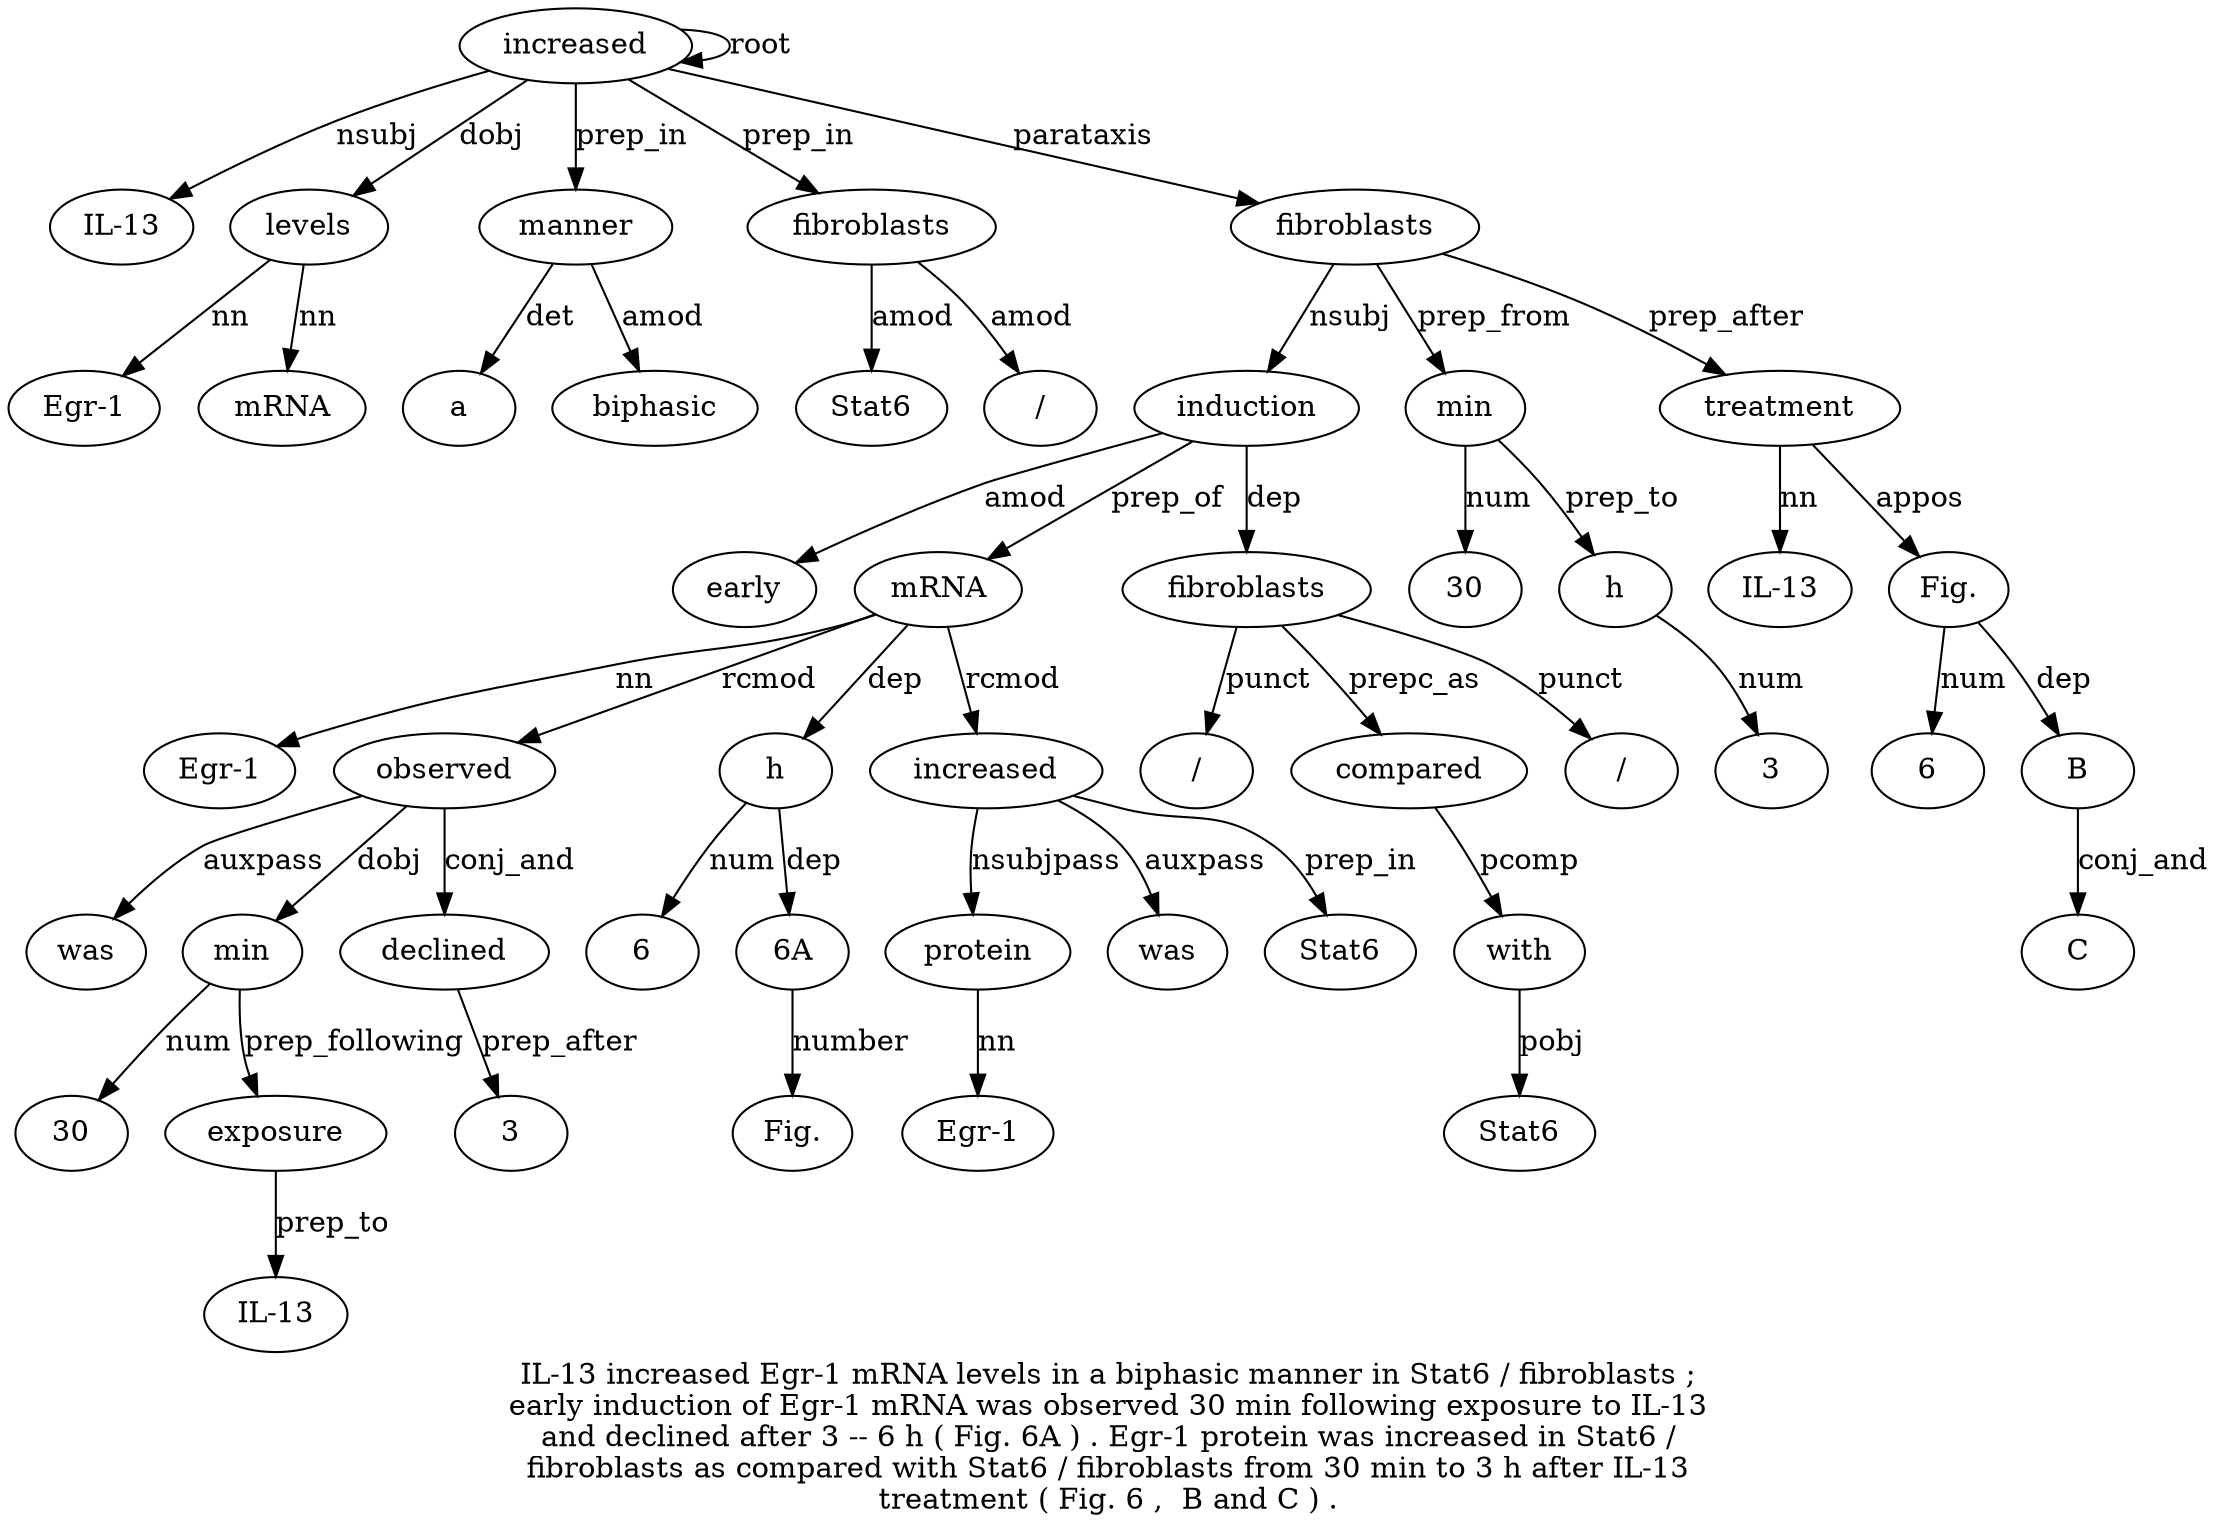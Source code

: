 digraph "IL-13 increased Egr-1 mRNA levels in a biphasic manner in Stat6 / fibroblasts ; early induction of Egr-1 mRNA was observed 30 min following exposure to IL-13 and declined after 3 -- 6 h ( Fig. 6A ) . Egr-1 protein was increased in Stat6 / fibroblasts as compared with Stat6 / fibroblasts from 30 min to 3 h after IL-13 treatment ( Fig. 6 ,  B and C ) ." {
label="IL-13 increased Egr-1 mRNA levels in a biphasic manner in Stat6 / fibroblasts ;
early induction of Egr-1 mRNA was observed 30 min following exposure to IL-13
and declined after 3 -- 6 h ( Fig. 6A ) . Egr-1 protein was increased in Stat6 /
fibroblasts as compared with Stat6 / fibroblasts from 30 min to 3 h after IL-13
treatment ( Fig. 6 ,  B and C ) .";
increased2 [style=filled, fillcolor=white, label=increased];
"IL-13" [style=filled, fillcolor=white, label="IL-13"];
increased2 -> "IL-13"  [label=nsubj];
increased2 -> increased2  [label=root];
levels5 [style=filled, fillcolor=white, label=levels];
"Egr-13" [style=filled, fillcolor=white, label="Egr-1"];
levels5 -> "Egr-13"  [label=nn];
mRNA4 [style=filled, fillcolor=white, label=mRNA];
levels5 -> mRNA4  [label=nn];
increased2 -> levels5  [label=dobj];
manner9 [style=filled, fillcolor=white, label=manner];
a7 [style=filled, fillcolor=white, label=a];
manner9 -> a7  [label=det];
biphasic8 [style=filled, fillcolor=white, label=biphasic];
manner9 -> biphasic8  [label=amod];
increased2 -> manner9  [label=prep_in];
fibroblasts13 [style=filled, fillcolor=white, label=fibroblasts];
Stat611 [style=filled, fillcolor=white, label=Stat6];
fibroblasts13 -> Stat611  [label=amod];
"/12" [style=filled, fillcolor=white, label="/"];
fibroblasts13 -> "/12"  [label=amod];
increased2 -> fibroblasts13  [label=prep_in];
induction16 [style=filled, fillcolor=white, label=induction];
early15 [style=filled, fillcolor=white, label=early];
induction16 -> early15  [label=amod];
fibroblasts53 [style=filled, fillcolor=white, label=fibroblasts];
fibroblasts53 -> induction16  [label=nsubj];
mRNA19 [style=filled, fillcolor=white, label=mRNA];
"Egr-18" [style=filled, fillcolor=white, label="Egr-1"];
mRNA19 -> "Egr-18"  [label=nn];
induction16 -> mRNA19  [label=prep_of];
observed21 [style=filled, fillcolor=white, label=observed];
was20 [style=filled, fillcolor=white, label=was];
observed21 -> was20  [label=auxpass];
mRNA19 -> observed21  [label=rcmod];
min23 [style=filled, fillcolor=white, label=min];
3022 [style=filled, fillcolor=white, label=30];
min23 -> 3022  [label=num];
observed21 -> min23  [label=dobj];
exposure25 [style=filled, fillcolor=white, label=exposure];
min23 -> exposure25  [label=prep_following];
"IL-1327" [style=filled, fillcolor=white, label="IL-13"];
exposure25 -> "IL-1327"  [label=prep_to];
declined29 [style=filled, fillcolor=white, label=declined];
observed21 -> declined29  [label=conj_and];
331 [style=filled, fillcolor=white, label=3];
declined29 -> 331  [label=prep_after];
h34 [style=filled, fillcolor=white, label=h];
633 [style=filled, fillcolor=white, label=6];
h34 -> 633  [label=num];
mRNA19 -> h34  [label=dep];
"6A37" [style=filled, fillcolor=white, label="6A"];
"Fig.36" [style=filled, fillcolor=white, label="Fig."];
"6A37" -> "Fig.36"  [label=number];
h34 -> "6A37"  [label=dep];
protein41 [style=filled, fillcolor=white, label=protein];
"Egr-140" [style=filled, fillcolor=white, label="Egr-1"];
protein41 -> "Egr-140"  [label=nn];
increased43 [style=filled, fillcolor=white, label=increased];
increased43 -> protein41  [label=nsubjpass];
was42 [style=filled, fillcolor=white, label=was];
increased43 -> was42  [label=auxpass];
mRNA19 -> increased43  [label=rcmod];
Stat645 [style=filled, fillcolor=white, label=Stat6];
increased43 -> Stat645  [label=prep_in];
fibroblasts47 [style=filled, fillcolor=white, label=fibroblasts];
"/46" [style=filled, fillcolor=white, label="/"];
fibroblasts47 -> "/46"  [label=punct];
induction16 -> fibroblasts47  [label=dep];
compared49 [style=filled, fillcolor=white, label=compared];
fibroblasts47 -> compared49  [label=prepc_as];
with50 [style=filled, fillcolor=white, label=with];
compared49 -> with50  [label=pcomp];
Stat651 [style=filled, fillcolor=white, label=Stat6];
with50 -> Stat651  [label=pobj];
"/52" [style=filled, fillcolor=white, label="/"];
fibroblasts47 -> "/52"  [label=punct];
increased2 -> fibroblasts53  [label=parataxis];
min56 [style=filled, fillcolor=white, label=min];
3055 [style=filled, fillcolor=white, label=30];
min56 -> 3055  [label=num];
fibroblasts53 -> min56  [label=prep_from];
h59 [style=filled, fillcolor=white, label=h];
358 [style=filled, fillcolor=white, label=3];
h59 -> 358  [label=num];
min56 -> h59  [label=prep_to];
treatment62 [style=filled, fillcolor=white, label=treatment];
"IL-136" [style=filled, fillcolor=white, label="IL-13"];
treatment62 -> "IL-136"  [label=nn];
fibroblasts53 -> treatment62  [label=prep_after];
"Fig.64" [style=filled, fillcolor=white, label="Fig."];
treatment62 -> "Fig.64"  [label=appos];
665 [style=filled, fillcolor=white, label=6];
"Fig.64" -> 665  [label=num];
B67 [style=filled, fillcolor=white, label=B];
"Fig.64" -> B67  [label=dep];
C69 [style=filled, fillcolor=white, label=C];
B67 -> C69  [label=conj_and];
}
